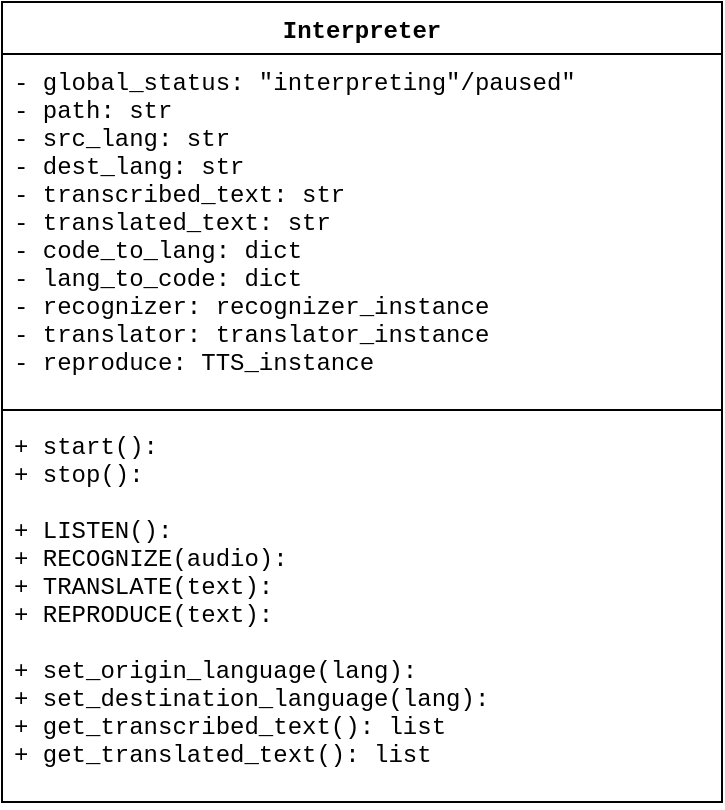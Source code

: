 <mxfile version="20.3.0" type="device" pages="4"><diagram id="FwoOUXm9tfy0Qg-wcHdk" name="interpreter"><mxGraphModel dx="885" dy="544" grid="1" gridSize="10" guides="1" tooltips="1" connect="1" arrows="1" fold="1" page="1" pageScale="1" pageWidth="827" pageHeight="1169" math="0" shadow="0"><root><mxCell id="0"/><mxCell id="1" parent="0"/><mxCell id="8Jd4LnZ1mEes5OYjH_0Y-1" value="Interpreter" style="swimlane;fontStyle=1;align=center;verticalAlign=top;childLayout=stackLayout;horizontal=1;startSize=26;horizontalStack=0;resizeParent=1;resizeParentMax=0;resizeLast=0;collapsible=1;marginBottom=0;fontFamily=Courier New;" parent="1" vertex="1"><mxGeometry x="200" y="120" width="360" height="400" as="geometry"><mxRectangle x="200" y="120" width="100" height="30" as="alternateBounds"/></mxGeometry></mxCell><mxCell id="8Jd4LnZ1mEes5OYjH_0Y-2" value="- global_status: &quot;interpreting&quot;/paused&quot;&#10;- path: str&#10;- src_lang: str&#10;- dest_lang: str&#10;- transcribed_text: str&#10;- translated_text: str&#10;- code_to_lang: dict&#10;- lang_to_code: dict&#10;- recognizer: recognizer_instance&#10;- translator: translator_instance&#10;- reproduce: TTS_instance" style="text;strokeColor=none;fillColor=none;align=left;verticalAlign=top;spacingLeft=4;spacingRight=4;overflow=hidden;rotatable=0;points=[[0,0.5],[1,0.5]];portConstraint=eastwest;fontFamily=Courier New;" parent="8Jd4LnZ1mEes5OYjH_0Y-1" vertex="1"><mxGeometry y="26" width="360" height="174" as="geometry"/></mxCell><mxCell id="8Jd4LnZ1mEes5OYjH_0Y-3" value="" style="line;strokeWidth=1;fillColor=none;align=left;verticalAlign=middle;spacingTop=-1;spacingLeft=3;spacingRight=3;rotatable=0;labelPosition=right;points=[];portConstraint=eastwest;strokeColor=inherit;" parent="8Jd4LnZ1mEes5OYjH_0Y-1" vertex="1"><mxGeometry y="200" width="360" height="8" as="geometry"/></mxCell><mxCell id="8Jd4LnZ1mEes5OYjH_0Y-4" value="+ start():&#10;+ stop():&#10;&#10;+ LISTEN():&#10;+ RECOGNIZE(audio):&#10;+ TRANSLATE(text):&#10;+ REPRODUCE(text):&#10;&#10;+ set_origin_language(lang):&#10;+ set_destination_language(lang):&#10;+ get_transcribed_text(): list&#10;+ get_translated_text(): list&#10;" style="text;strokeColor=none;fillColor=none;align=left;verticalAlign=top;spacingLeft=4;spacingRight=4;overflow=hidden;rotatable=0;points=[[0,0.5],[1,0.5]];portConstraint=eastwest;fontFamily=Courier New;" parent="8Jd4LnZ1mEes5OYjH_0Y-1" vertex="1"><mxGeometry y="208" width="360" height="192" as="geometry"/></mxCell></root></mxGraphModel></diagram><diagram id="C5RBs43oDa-KdzZeNtuy" name="recognize"><mxGraphModel dx="885" dy="544" grid="1" gridSize="10" guides="1" tooltips="1" connect="1" arrows="1" fold="1" page="1" pageScale="1" pageWidth="827" pageHeight="1169" math="0" shadow="0"><root><mxCell id="WIyWlLk6GJQsqaUBKTNV-0"/><mxCell id="WIyWlLk6GJQsqaUBKTNV-1" parent="WIyWlLk6GJQsqaUBKTNV-0"/><mxCell id="ikbA61GNOhEXFyAfqwjC-5" value="" style="edgeStyle=orthogonalEdgeStyle;rounded=0;jumpSize=6;orthogonalLoop=1;jettySize=auto;html=1;labelBackgroundColor=default;strokeColor=default;strokeWidth=1;fontFamily=Courier New;endArrow=block;endFill=0;endSize=8;" parent="WIyWlLk6GJQsqaUBKTNV-1" source="WIyWlLk6GJQsqaUBKTNV-3" target="WIyWlLk6GJQsqaUBKTNV-6" edge="1"><mxGeometry relative="1" as="geometry"/></mxCell><mxCell id="WIyWlLk6GJQsqaUBKTNV-3" value="&lt;font face=&quot;Courier New&quot;&gt;RECOGNIZE&lt;/font&gt;" style="rounded=1;whiteSpace=wrap;html=1;fontSize=12;glass=0;strokeWidth=1;shadow=0;" parent="WIyWlLk6GJQsqaUBKTNV-1" vertex="1"><mxGeometry x="260" y="80" width="120" height="40" as="geometry"/></mxCell><mxCell id="WIyWlLk6GJQsqaUBKTNV-5" value="No" style="edgeStyle=orthogonalEdgeStyle;rounded=0;html=1;jettySize=auto;orthogonalLoop=1;fontSize=11;endArrow=block;endFill=0;endSize=8;strokeWidth=1;shadow=0;labelBackgroundColor=none;fontFamily=Courier New;" parent="WIyWlLk6GJQsqaUBKTNV-1" source="WIyWlLk6GJQsqaUBKTNV-6" edge="1"><mxGeometry x="-0.926" y="-10" relative="1" as="geometry"><mxPoint as="offset"/><mxPoint x="320" y="700" as="targetPoint"/><Array as="points"><mxPoint x="140" y="200"/><mxPoint x="140" y="700"/><mxPoint x="320" y="700"/></Array></mxGeometry></mxCell><mxCell id="WIyWlLk6GJQsqaUBKTNV-6" value="&lt;font face=&quot;Courier New&quot;&gt;if &lt;br&gt;global_status == &quot;interpreting&quot;&lt;/font&gt;" style="rhombus;whiteSpace=wrap;html=1;shadow=0;fontFamily=Helvetica;fontSize=12;align=center;strokeWidth=1;spacing=6;spacingTop=-4;" parent="WIyWlLk6GJQsqaUBKTNV-1" vertex="1"><mxGeometry x="210" y="160" width="220" height="80" as="geometry"/></mxCell><mxCell id="WIyWlLk6GJQsqaUBKTNV-11" value="&lt;font face=&quot;Courier New&quot;&gt;END&lt;/font&gt;" style="rounded=1;whiteSpace=wrap;html=1;fontSize=12;glass=0;strokeWidth=1;shadow=0;" parent="WIyWlLk6GJQsqaUBKTNV-1" vertex="1"><mxGeometry x="260" y="730" width="120" height="40" as="geometry"/></mxCell><mxCell id="ikbA61GNOhEXFyAfqwjC-8" value="" style="edgeStyle=orthogonalEdgeStyle;rounded=0;jumpSize=6;orthogonalLoop=1;jettySize=auto;html=1;labelBackgroundColor=default;strokeColor=default;strokeWidth=1;fontFamily=Courier New;endArrow=block;endFill=0;endSize=8;labelBorderColor=none;entryX=0.5;entryY=0;entryDx=0;entryDy=0;" parent="WIyWlLk6GJQsqaUBKTNV-1" source="ikbA61GNOhEXFyAfqwjC-1" target="nJKKoopl7yeW_85fuWt3-2" edge="1"><mxGeometry relative="1" as="geometry"><mxPoint x="320" y="380" as="targetPoint"/></mxGeometry></mxCell><mxCell id="ikbA61GNOhEXFyAfqwjC-1" value="audio = recognizer_instance.listen()" style="rounded=0;whiteSpace=wrap;html=1;fontFamily=Courier New;" parent="WIyWlLk6GJQsqaUBKTNV-1" vertex="1"><mxGeometry x="210" y="280" width="220" height="50" as="geometry"/></mxCell><mxCell id="ikbA61GNOhEXFyAfqwjC-7" value="Yes" style="edgeStyle=orthogonalEdgeStyle;rounded=0;html=1;jettySize=auto;orthogonalLoop=1;fontSize=11;endArrow=block;endFill=0;endSize=8;strokeWidth=1;shadow=0;labelBackgroundColor=none;fontFamily=Courier New;exitX=0.5;exitY=1;exitDx=0;exitDy=0;entryX=0.5;entryY=0;entryDx=0;entryDy=0;" parent="WIyWlLk6GJQsqaUBKTNV-1" source="WIyWlLk6GJQsqaUBKTNV-6" target="ikbA61GNOhEXFyAfqwjC-1" edge="1"><mxGeometry y="20" relative="1" as="geometry"><mxPoint as="offset"/><mxPoint x="350" y="260" as="sourcePoint"/><mxPoint x="470" y="260" as="targetPoint"/></mxGeometry></mxCell><mxCell id="ikbA61GNOhEXFyAfqwjC-10" value="" style="edgeStyle=orthogonalEdgeStyle;rounded=0;jumpSize=6;orthogonalLoop=1;jettySize=auto;html=1;labelBackgroundColor=default;labelBorderColor=none;strokeColor=default;strokeWidth=1;fontFamily=Courier New;endArrow=block;endFill=0;endSize=8;" parent="WIyWlLk6GJQsqaUBKTNV-1" source="ikbA61GNOhEXFyAfqwjC-9" target="nJKKoopl7yeW_85fuWt3-7" edge="1"><mxGeometry relative="1" as="geometry"><mxPoint x="330.04" y="665.015" as="targetPoint"/></mxGeometry></mxCell><mxCell id="ikbA61GNOhEXFyAfqwjC-9" value="thread RECOGNIZE" style="shape=process;whiteSpace=wrap;html=1;backgroundOutline=1;fontFamily=Courier New;size=0.062;" parent="WIyWlLk6GJQsqaUBKTNV-1" vertex="1"><mxGeometry x="240" y="550" width="160" height="40" as="geometry"/></mxCell><mxCell id="nJKKoopl7yeW_85fuWt3-4" value="" style="edgeStyle=orthogonalEdgeStyle;rounded=0;orthogonalLoop=1;jettySize=auto;html=1;endArrow=block;endFill=0;endSize=8;" edge="1" parent="WIyWlLk6GJQsqaUBKTNV-1" source="nJKKoopl7yeW_85fuWt3-2" target="nJKKoopl7yeW_85fuWt3-3"><mxGeometry relative="1" as="geometry"/></mxCell><mxCell id="nJKKoopl7yeW_85fuWt3-2" value="text = recognizer_instance.recognize&lt;br&gt;(audio, src_lang)" style="rounded=0;whiteSpace=wrap;html=1;fontFamily=Courier New;" vertex="1" parent="WIyWlLk6GJQsqaUBKTNV-1"><mxGeometry x="200" y="370" width="240" height="60" as="geometry"/></mxCell><mxCell id="nJKKoopl7yeW_85fuWt3-6" value="" style="edgeStyle=orthogonalEdgeStyle;rounded=0;orthogonalLoop=1;jettySize=auto;html=1;endArrow=block;endFill=0;endSize=8;" edge="1" parent="WIyWlLk6GJQsqaUBKTNV-1" source="nJKKoopl7yeW_85fuWt3-3" target="ikbA61GNOhEXFyAfqwjC-9"><mxGeometry relative="1" as="geometry"/></mxCell><mxCell id="nJKKoopl7yeW_85fuWt3-3" value="transcribed_text = text" style="rounded=0;whiteSpace=wrap;html=1;fontFamily=Courier New;" vertex="1" parent="WIyWlLk6GJQsqaUBKTNV-1"><mxGeometry x="220" y="470" width="200" height="40" as="geometry"/></mxCell><mxCell id="oepjlq3MVX5zsIITZcRK-0" value="" style="edgeStyle=orthogonalEdgeStyle;rounded=0;orthogonalLoop=1;jettySize=auto;html=1;endArrow=block;endFill=0;endSize=8;" edge="1" parent="WIyWlLk6GJQsqaUBKTNV-1" source="nJKKoopl7yeW_85fuWt3-7" target="WIyWlLk6GJQsqaUBKTNV-11"><mxGeometry relative="1" as="geometry"/></mxCell><mxCell id="nJKKoopl7yeW_85fuWt3-7" value="TRANSLATE(text)" style="shape=process;whiteSpace=wrap;html=1;backgroundOutline=1;fontFamily=Courier New;size=0.062;" vertex="1" parent="WIyWlLk6GJQsqaUBKTNV-1"><mxGeometry x="240" y="630" width="160" height="40" as="geometry"/></mxCell></root></mxGraphModel></diagram><diagram id="03pqyN14TzEUAxYlL7b5" name="translate"><mxGraphModel dx="885" dy="544" grid="1" gridSize="10" guides="1" tooltips="1" connect="1" arrows="1" fold="1" page="1" pageScale="1" pageWidth="827" pageHeight="1169" math="0" shadow="0"><root><mxCell id="0"/><mxCell id="1" parent="0"/><mxCell id="nbrReOkkFOG3u1VCIMLb-1" value="" style="edgeStyle=orthogonalEdgeStyle;rounded=0;jumpSize=6;orthogonalLoop=1;jettySize=auto;html=1;labelBackgroundColor=default;strokeColor=default;strokeWidth=1;fontFamily=Courier New;endArrow=block;endFill=0;endSize=8;" edge="1" parent="1" source="nbrReOkkFOG3u1VCIMLb-2" target="nbrReOkkFOG3u1VCIMLb-4"><mxGeometry relative="1" as="geometry"/></mxCell><mxCell id="nbrReOkkFOG3u1VCIMLb-2" value="&lt;font face=&quot;Courier New&quot;&gt;TRANSLATE(text)&lt;/font&gt;" style="rounded=1;whiteSpace=wrap;html=1;fontSize=12;glass=0;strokeWidth=1;shadow=0;" vertex="1" parent="1"><mxGeometry x="250" y="80" width="140" height="40" as="geometry"/></mxCell><mxCell id="nbrReOkkFOG3u1VCIMLb-3" value="No" style="edgeStyle=orthogonalEdgeStyle;rounded=0;html=1;jettySize=auto;orthogonalLoop=1;fontSize=11;endArrow=block;endFill=0;endSize=8;strokeWidth=1;shadow=0;labelBackgroundColor=none;fontFamily=Courier New;" edge="1" parent="1" source="nbrReOkkFOG3u1VCIMLb-4"><mxGeometry x="-0.926" y="-10" relative="1" as="geometry"><mxPoint as="offset"/><mxPoint x="320" y="540" as="targetPoint"/><Array as="points"><mxPoint x="140" y="200"/><mxPoint x="140" y="540"/><mxPoint x="320" y="540"/></Array></mxGeometry></mxCell><mxCell id="nbrReOkkFOG3u1VCIMLb-4" value="&lt;font face=&quot;Courier New&quot;&gt;if &lt;br&gt;global_status == &quot;interpreting&quot;&lt;/font&gt;" style="rhombus;whiteSpace=wrap;html=1;shadow=0;fontFamily=Helvetica;fontSize=12;align=center;strokeWidth=1;spacing=6;spacingTop=-4;" vertex="1" parent="1"><mxGeometry x="210" y="160" width="220" height="80" as="geometry"/></mxCell><mxCell id="nbrReOkkFOG3u1VCIMLb-8" value="&lt;font face=&quot;Courier New&quot;&gt;END&lt;/font&gt;" style="rounded=1;whiteSpace=wrap;html=1;fontSize=12;glass=0;strokeWidth=1;shadow=0;" vertex="1" parent="1"><mxGeometry x="260" y="570" width="120" height="40" as="geometry"/></mxCell><mxCell id="nbrReOkkFOG3u1VCIMLb-9" value="" style="edgeStyle=orthogonalEdgeStyle;rounded=0;jumpSize=6;orthogonalLoop=1;jettySize=auto;html=1;labelBackgroundColor=default;strokeColor=default;strokeWidth=1;fontFamily=Courier New;endArrow=block;endFill=0;endSize=8;labelBorderColor=none;entryX=0.5;entryY=0;entryDx=0;entryDy=0;" edge="1" parent="1" source="nbrReOkkFOG3u1VCIMLb-10" target="nbrReOkkFOG3u1VCIMLb-19"><mxGeometry relative="1" as="geometry"><mxPoint x="320" y="370" as="targetPoint"/></mxGeometry></mxCell><mxCell id="nbrReOkkFOG3u1VCIMLb-10" value="trans_text = translator_instance.translate&lt;br&gt;(text, src_lang, dest_lang)" style="rounded=0;whiteSpace=wrap;html=1;fontFamily=Courier New;" vertex="1" parent="1"><mxGeometry x="175" y="280" width="290" height="70" as="geometry"/></mxCell><mxCell id="nbrReOkkFOG3u1VCIMLb-11" value="Yes" style="edgeStyle=orthogonalEdgeStyle;rounded=0;html=1;jettySize=auto;orthogonalLoop=1;fontSize=11;endArrow=block;endFill=0;endSize=8;strokeWidth=1;shadow=0;labelBackgroundColor=none;fontFamily=Courier New;exitX=0.5;exitY=1;exitDx=0;exitDy=0;" edge="1" parent="1" source="nbrReOkkFOG3u1VCIMLb-4"><mxGeometry y="20" relative="1" as="geometry"><mxPoint as="offset"/><mxPoint x="350" y="260" as="sourcePoint"/><mxPoint x="320" y="280" as="targetPoint"/></mxGeometry></mxCell><mxCell id="vCsg1nrSDT_kO04BV9y--4" value="" style="edgeStyle=orthogonalEdgeStyle;rounded=0;orthogonalLoop=1;jettySize=auto;html=1;fontFamily=Courier New;endArrow=block;endFill=0;endSize=8;" edge="1" parent="1" source="nbrReOkkFOG3u1VCIMLb-19" target="vCsg1nrSDT_kO04BV9y--3"><mxGeometry relative="1" as="geometry"/></mxCell><mxCell id="nbrReOkkFOG3u1VCIMLb-19" value="translated_text = trans_text" style="rounded=0;whiteSpace=wrap;html=1;fontFamily=Courier New;" vertex="1" parent="1"><mxGeometry x="180" y="390" width="280" height="40" as="geometry"/></mxCell><mxCell id="nbrReOkkFOG3u1VCIMLb-20" value="" style="edgeStyle=orthogonalEdgeStyle;rounded=0;orthogonalLoop=1;jettySize=auto;html=1;endSize=8;endArrow=block;endFill=0;exitX=0.5;exitY=1;exitDx=0;exitDy=0;" edge="1" parent="1" target="nbrReOkkFOG3u1VCIMLb-8"><mxGeometry relative="1" as="geometry"><mxPoint x="320" y="510" as="sourcePoint"/></mxGeometry></mxCell><mxCell id="vCsg1nrSDT_kO04BV9y--3" value="&lt;font face=&quot;Courier New&quot;&gt;REPRODUCE(trans_text)&lt;/font&gt;" style="shape=process;whiteSpace=wrap;html=1;backgroundOutline=1;size=0.056;" vertex="1" parent="1"><mxGeometry x="220" y="470" width="200" height="40" as="geometry"/></mxCell></root></mxGraphModel></diagram><diagram id="CnZ2HmndDxxm0gsfQ8AF" name="reproduce"><mxGraphModel dx="885" dy="544" grid="1" gridSize="10" guides="1" tooltips="1" connect="1" arrows="1" fold="1" page="1" pageScale="1" pageWidth="827" pageHeight="1169" math="0" shadow="0"><root><mxCell id="0"/><mxCell id="1" parent="0"/><mxCell id="H5_cgiax7PjKsWi6xvu5-1" value="" style="edgeStyle=orthogonalEdgeStyle;rounded=0;jumpSize=6;orthogonalLoop=1;jettySize=auto;html=1;labelBackgroundColor=default;strokeColor=default;strokeWidth=1;fontFamily=Courier New;endArrow=block;endFill=0;endSize=8;" edge="1" parent="1" source="H5_cgiax7PjKsWi6xvu5-2" target="H5_cgiax7PjKsWi6xvu5-4"><mxGeometry relative="1" as="geometry"/></mxCell><mxCell id="H5_cgiax7PjKsWi6xvu5-2" value="&lt;font face=&quot;Courier New&quot;&gt;REPRODUCE(text)&lt;/font&gt;" style="rounded=1;whiteSpace=wrap;html=1;fontSize=12;glass=0;strokeWidth=1;shadow=0;" vertex="1" parent="1"><mxGeometry x="250" y="80" width="140" height="40" as="geometry"/></mxCell><mxCell id="H5_cgiax7PjKsWi6xvu5-3" value="No" style="edgeStyle=orthogonalEdgeStyle;rounded=0;html=1;jettySize=auto;orthogonalLoop=1;fontSize=11;endArrow=block;endFill=0;endSize=8;strokeWidth=1;shadow=0;labelBackgroundColor=none;fontFamily=Courier New;" edge="1" parent="1" source="H5_cgiax7PjKsWi6xvu5-4"><mxGeometry x="-0.926" y="-10" relative="1" as="geometry"><mxPoint as="offset"/><mxPoint x="320" y="590" as="targetPoint"/><Array as="points"><mxPoint x="140" y="200"/><mxPoint x="140" y="590"/><mxPoint x="320" y="590"/></Array></mxGeometry></mxCell><mxCell id="H5_cgiax7PjKsWi6xvu5-4" value="&lt;font face=&quot;Courier New&quot;&gt;if &lt;br&gt;global_status == &quot;interpreting&quot;&lt;/font&gt;" style="rhombus;whiteSpace=wrap;html=1;shadow=0;fontFamily=Helvetica;fontSize=12;align=center;strokeWidth=1;spacing=6;spacingTop=-4;" vertex="1" parent="1"><mxGeometry x="210" y="160" width="220" height="80" as="geometry"/></mxCell><mxCell id="H5_cgiax7PjKsWi6xvu5-5" value="&lt;font face=&quot;Courier New&quot;&gt;END&lt;/font&gt;" style="rounded=1;whiteSpace=wrap;html=1;fontSize=12;glass=0;strokeWidth=1;shadow=0;" vertex="1" parent="1"><mxGeometry x="260" y="620" width="120" height="40" as="geometry"/></mxCell><mxCell id="H5_cgiax7PjKsWi6xvu5-6" value="" style="edgeStyle=orthogonalEdgeStyle;rounded=0;jumpSize=6;orthogonalLoop=1;jettySize=auto;html=1;labelBackgroundColor=default;strokeColor=default;strokeWidth=1;fontFamily=Courier New;endArrow=block;endFill=0;endSize=8;labelBorderColor=none;entryX=0.5;entryY=0;entryDx=0;entryDy=0;" edge="1" parent="1" source="H5_cgiax7PjKsWi6xvu5-7" target="KpYxhwS1Fv6OOaP9RJhz-2"><mxGeometry relative="1" as="geometry"><mxPoint x="350" y="340" as="targetPoint"/></mxGeometry></mxCell><mxCell id="H5_cgiax7PjKsWi6xvu5-7" value="audio = TTS_instance.TTS(text)" style="rounded=0;whiteSpace=wrap;html=1;fontFamily=Courier New;" vertex="1" parent="1"><mxGeometry x="190" y="280" width="260" height="40" as="geometry"/></mxCell><mxCell id="H5_cgiax7PjKsWi6xvu5-8" value="Yes" style="edgeStyle=orthogonalEdgeStyle;rounded=0;html=1;jettySize=auto;orthogonalLoop=1;fontSize=11;endArrow=block;endFill=0;endSize=8;strokeWidth=1;shadow=0;labelBackgroundColor=none;fontFamily=Courier New;exitX=0.5;exitY=1;exitDx=0;exitDy=0;" edge="1" parent="1" source="H5_cgiax7PjKsWi6xvu5-4"><mxGeometry y="20" relative="1" as="geometry"><mxPoint as="offset"/><mxPoint x="350" y="260" as="sourcePoint"/><mxPoint x="320" y="280" as="targetPoint"/></mxGeometry></mxCell><mxCell id="H5_cgiax7PjKsWi6xvu5-9" value="" style="edgeStyle=orthogonalEdgeStyle;rounded=0;jumpSize=6;orthogonalLoop=1;jettySize=auto;html=1;labelBackgroundColor=default;labelBorderColor=none;strokeColor=default;strokeWidth=1;fontFamily=Courier New;endArrow=block;endFill=0;endSize=8;exitX=0.5;exitY=1;exitDx=0;exitDy=0;entryX=0.5;entryY=0;entryDx=0;entryDy=0;" edge="1" parent="1" target="H5_cgiax7PjKsWi6xvu5-15"><mxGeometry relative="1" as="geometry"><mxPoint x="320" y="480" as="sourcePoint"/><mxPoint x="320" y="510" as="targetPoint"/></mxGeometry></mxCell><mxCell id="H5_cgiax7PjKsWi6xvu5-12" value="" style="edgeStyle=orthogonalEdgeStyle;rounded=0;orthogonalLoop=1;jettySize=auto;html=1;endSize=8;endArrow=block;endFill=0;exitX=0.5;exitY=1;exitDx=0;exitDy=0;" edge="1" parent="1" source="H5_cgiax7PjKsWi6xvu5-15" target="H5_cgiax7PjKsWi6xvu5-5"><mxGeometry relative="1" as="geometry"><mxPoint x="320" y="560" as="sourcePoint"/></mxGeometry></mxCell><mxCell id="H5_cgiax7PjKsWi6xvu5-15" value="wait 1 second" style="rounded=0;whiteSpace=wrap;html=1;fontFamily=Courier New;" vertex="1" parent="1"><mxGeometry x="260" y="520" width="120" height="40" as="geometry"/></mxCell><mxCell id="KpYxhwS1Fv6OOaP9RJhz-3" value="" style="edgeStyle=orthogonalEdgeStyle;rounded=0;orthogonalLoop=1;jettySize=auto;html=1;endSize=8;endArrow=block;endFill=0;" edge="1" parent="1" source="KpYxhwS1Fv6OOaP9RJhz-2"><mxGeometry relative="1" as="geometry"><mxPoint x="320" y="440" as="targetPoint"/></mxGeometry></mxCell><mxCell id="KpYxhwS1Fv6OOaP9RJhz-2" value="save audio as mp3 file" style="rounded=0;whiteSpace=wrap;html=1;fontFamily=Courier New;" vertex="1" parent="1"><mxGeometry x="220" y="360" width="200" height="40" as="geometry"/></mxCell><mxCell id="fDM5cWua849BQSNKKyUk-1" value="play audio.mp3" style="rounded=0;whiteSpace=wrap;html=1;fontFamily=Courier New;" vertex="1" parent="1"><mxGeometry x="260" y="440" width="120" height="40" as="geometry"/></mxCell></root></mxGraphModel></diagram></mxfile>